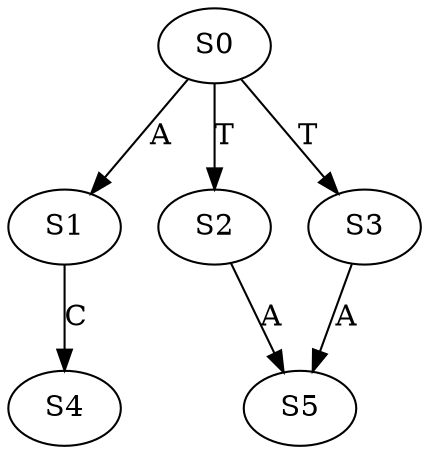 strict digraph  {
	S0 -> S1 [ label = A ];
	S0 -> S2 [ label = T ];
	S0 -> S3 [ label = T ];
	S1 -> S4 [ label = C ];
	S2 -> S5 [ label = A ];
	S3 -> S5 [ label = A ];
}
